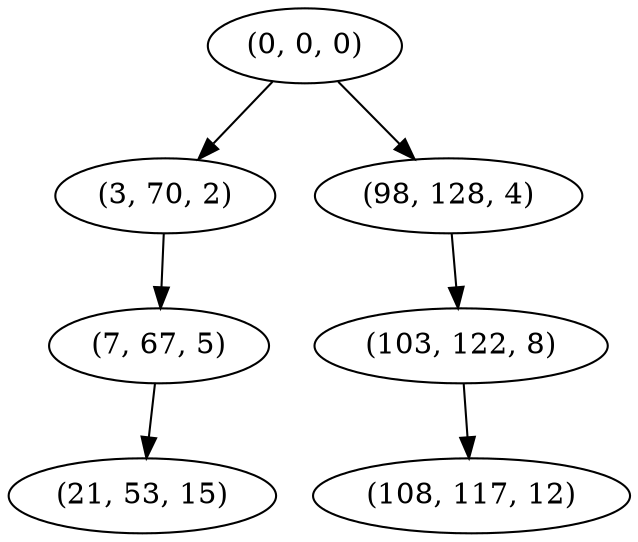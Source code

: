digraph tree {
    "(0, 0, 0)";
    "(3, 70, 2)";
    "(7, 67, 5)";
    "(21, 53, 15)";
    "(98, 128, 4)";
    "(103, 122, 8)";
    "(108, 117, 12)";
    "(0, 0, 0)" -> "(3, 70, 2)";
    "(0, 0, 0)" -> "(98, 128, 4)";
    "(3, 70, 2)" -> "(7, 67, 5)";
    "(7, 67, 5)" -> "(21, 53, 15)";
    "(98, 128, 4)" -> "(103, 122, 8)";
    "(103, 122, 8)" -> "(108, 117, 12)";
}
